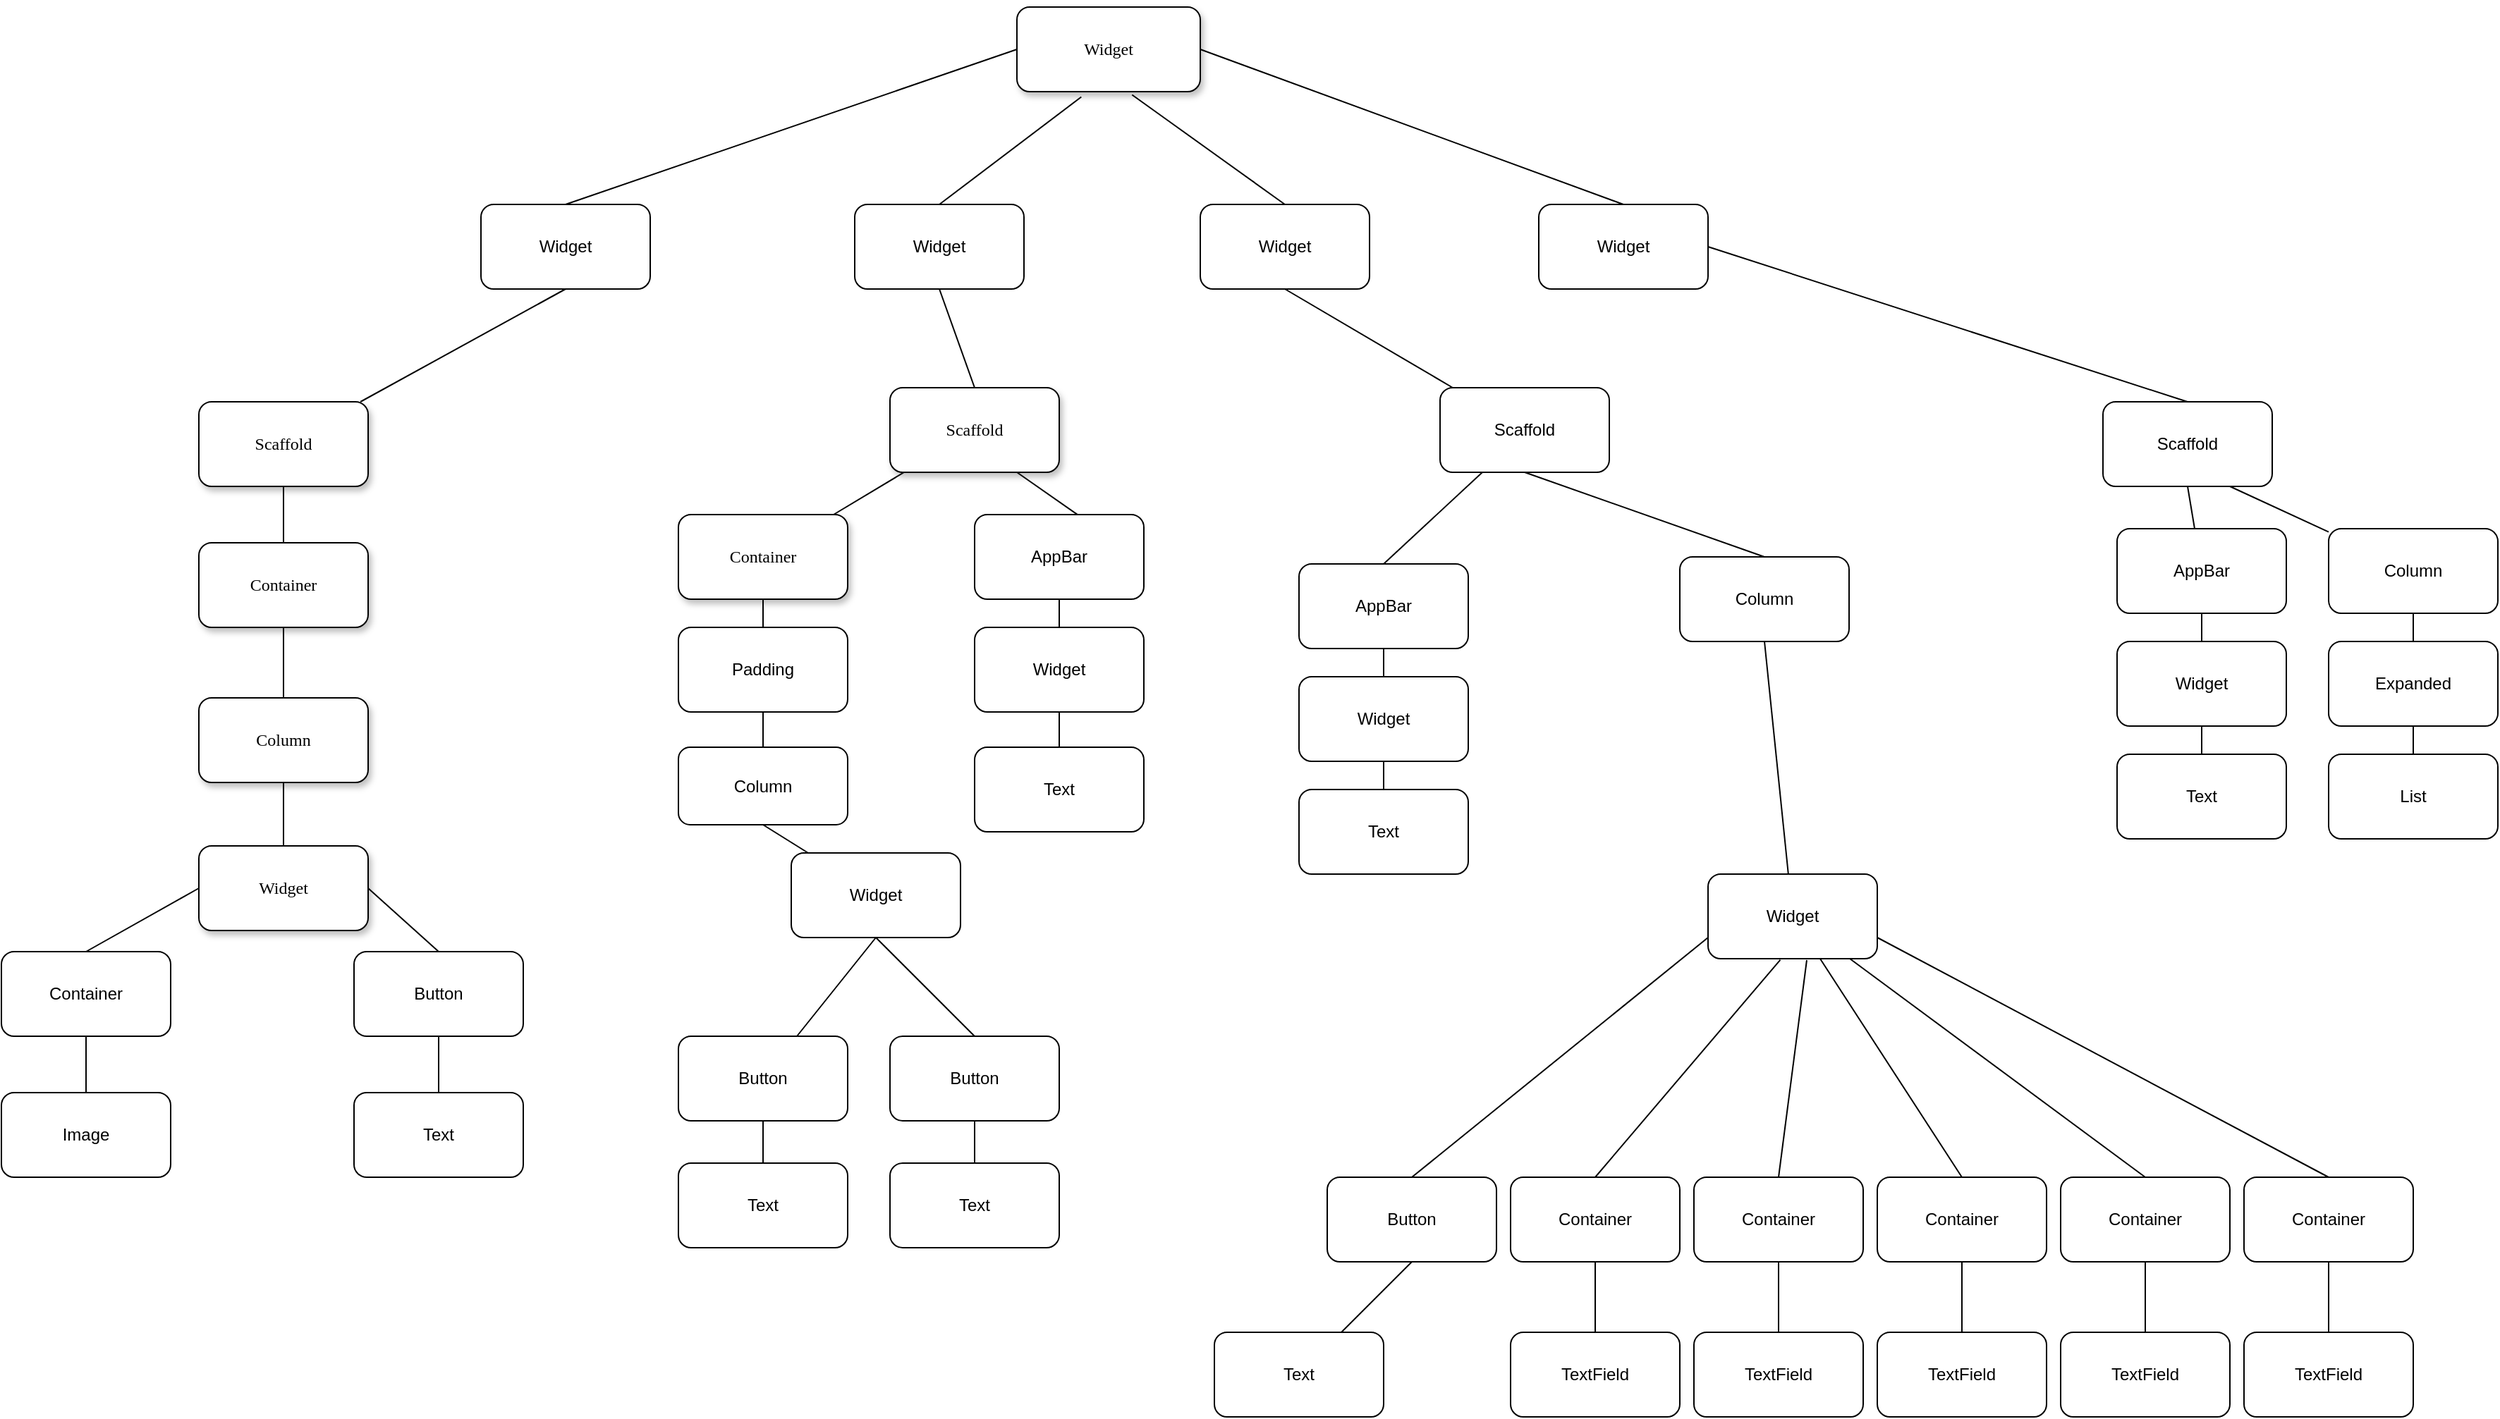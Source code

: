 <mxfile version="14.9.0" type="github">
  <diagram name="Page-1" id="10a91c8b-09ff-31b1-d368-03940ed4cc9e">
    <mxGraphModel dx="2168" dy="1828" grid="1" gridSize="10" guides="1" tooltips="1" connect="1" arrows="1" fold="1" page="1" pageScale="1" pageWidth="1100" pageHeight="850" background="none" math="0" shadow="0">
      <root>
        <mxCell id="0" />
        <mxCell id="1" parent="0" />
        <mxCell id="yR00Pz26jBC9L6xIw8Jb-5" style="rounded=0;orthogonalLoop=1;jettySize=auto;html=1;endArrow=none;endFill=0;exitX=0.5;exitY=1;exitDx=0;exitDy=0;" edge="1" parent="1" source="yR00Pz26jBC9L6xIw8Jb-103" target="yR00Pz26jBC9L6xIw8Jb-1">
          <mxGeometry relative="1" as="geometry" />
        </mxCell>
        <mxCell id="yR00Pz26jBC9L6xIw8Jb-33" style="edgeStyle=none;rounded=0;orthogonalLoop=1;jettySize=auto;html=1;exitX=0.5;exitY=1;exitDx=0;exitDy=0;entryX=0.5;entryY=0;entryDx=0;entryDy=0;endArrow=none;endFill=0;" edge="1" parent="1" source="yR00Pz26jBC9L6xIw8Jb-102" target="62893188c0fa7362-3">
          <mxGeometry relative="1" as="geometry" />
        </mxCell>
        <mxCell id="62893188c0fa7362-1" value="Widget" style="whiteSpace=wrap;html=1;rounded=1;shadow=1;labelBackgroundColor=none;strokeWidth=1;fontFamily=Verdana;fontSize=12;align=center;" parent="1" vertex="1">
          <mxGeometry x="820" y="-200" width="130" height="60" as="geometry" />
        </mxCell>
        <mxCell id="62893188c0fa7362-2" value="&lt;span&gt;Scaffold&lt;/span&gt;" style="whiteSpace=wrap;html=1;rounded=1;shadow=1;labelBackgroundColor=none;strokeWidth=1;fontFamily=Verdana;fontSize=12;align=center;" parent="1" vertex="1">
          <mxGeometry x="240" y="80" width="120" height="60" as="geometry" />
        </mxCell>
        <mxCell id="yR00Pz26jBC9L6xIw8Jb-19" style="edgeStyle=none;rounded=0;orthogonalLoop=1;jettySize=auto;html=1;endArrow=none;endFill=0;" edge="1" parent="1" source="62893188c0fa7362-3" target="62893188c0fa7362-9">
          <mxGeometry relative="1" as="geometry" />
        </mxCell>
        <mxCell id="yR00Pz26jBC9L6xIw8Jb-21" style="edgeStyle=none;rounded=0;orthogonalLoop=1;jettySize=auto;html=1;exitX=0.75;exitY=1;exitDx=0;exitDy=0;entryX=0.61;entryY=0.003;entryDx=0;entryDy=0;entryPerimeter=0;endArrow=none;endFill=0;" edge="1" parent="1" source="62893188c0fa7362-3" target="yR00Pz26jBC9L6xIw8Jb-20">
          <mxGeometry relative="1" as="geometry" />
        </mxCell>
        <mxCell id="62893188c0fa7362-3" value="&lt;span&gt;Scaffold&lt;/span&gt;" style="whiteSpace=wrap;html=1;rounded=1;shadow=1;labelBackgroundColor=none;strokeWidth=1;fontFamily=Verdana;fontSize=12;align=center;" parent="1" vertex="1">
          <mxGeometry x="730" y="70" width="120" height="60" as="geometry" />
        </mxCell>
        <mxCell id="62893188c0fa7362-5" value="" style="rounded=0;html=1;labelBackgroundColor=none;startArrow=none;startFill=0;startSize=5;endArrow=none;endFill=0;endSize=5;jettySize=auto;orthogonalLoop=1;strokeWidth=1;fontFamily=Verdana;fontSize=12;exitX=0.5;exitY=1;exitDx=0;exitDy=0;" parent="1" source="yR00Pz26jBC9L6xIw8Jb-101" target="62893188c0fa7362-2" edge="1">
          <mxGeometry x="-0.359" y="-11" relative="1" as="geometry">
            <mxPoint as="offset" />
          </mxGeometry>
        </mxCell>
        <mxCell id="62893188c0fa7362-8" value="&lt;span&gt;Container&lt;br&gt;&lt;/span&gt;" style="whiteSpace=wrap;html=1;rounded=1;shadow=1;labelBackgroundColor=none;strokeWidth=1;fontFamily=Verdana;fontSize=12;align=center;" parent="1" vertex="1">
          <mxGeometry x="240" y="180" width="120" height="60" as="geometry" />
        </mxCell>
        <mxCell id="yR00Pz26jBC9L6xIw8Jb-28" style="edgeStyle=none;rounded=0;orthogonalLoop=1;jettySize=auto;html=1;exitX=0.5;exitY=1;exitDx=0;exitDy=0;endArrow=none;endFill=0;" edge="1" parent="1" source="62893188c0fa7362-9" target="yR00Pz26jBC9L6xIw8Jb-29">
          <mxGeometry relative="1" as="geometry">
            <mxPoint x="550" y="350" as="targetPoint" />
          </mxGeometry>
        </mxCell>
        <mxCell id="62893188c0fa7362-9" value="&lt;span&gt;Container&lt;/span&gt;" style="whiteSpace=wrap;html=1;rounded=1;shadow=1;labelBackgroundColor=none;strokeWidth=1;fontFamily=Verdana;fontSize=12;align=center;" parent="1" vertex="1">
          <mxGeometry x="580" y="160" width="120" height="60" as="geometry" />
        </mxCell>
        <mxCell id="yR00Pz26jBC9L6xIw8Jb-7" style="edgeStyle=none;rounded=0;orthogonalLoop=1;jettySize=auto;html=1;exitX=0.5;exitY=1;exitDx=0;exitDy=0;entryX=0.5;entryY=0;entryDx=0;entryDy=0;endArrow=none;endFill=0;" edge="1" parent="1" source="62893188c0fa7362-12" target="62893188c0fa7362-13">
          <mxGeometry relative="1" as="geometry" />
        </mxCell>
        <mxCell id="62893188c0fa7362-12" value="&lt;span&gt;Column&lt;br&gt;&lt;/span&gt;" style="whiteSpace=wrap;html=1;rounded=1;shadow=1;labelBackgroundColor=none;strokeWidth=1;fontFamily=Verdana;fontSize=12;align=center;" parent="1" vertex="1">
          <mxGeometry x="240" y="290" width="120" height="60" as="geometry" />
        </mxCell>
        <mxCell id="yR00Pz26jBC9L6xIw8Jb-10" style="edgeStyle=none;rounded=0;orthogonalLoop=1;jettySize=auto;html=1;exitX=0;exitY=0.5;exitDx=0;exitDy=0;entryX=0.5;entryY=0;entryDx=0;entryDy=0;endArrow=none;endFill=0;" edge="1" parent="1" source="62893188c0fa7362-13" target="yR00Pz26jBC9L6xIw8Jb-9">
          <mxGeometry relative="1" as="geometry" />
        </mxCell>
        <mxCell id="yR00Pz26jBC9L6xIw8Jb-14" style="edgeStyle=none;rounded=0;orthogonalLoop=1;jettySize=auto;html=1;exitX=1;exitY=0.5;exitDx=0;exitDy=0;entryX=0.5;entryY=0;entryDx=0;entryDy=0;endArrow=none;endFill=0;" edge="1" parent="1" source="62893188c0fa7362-13" target="yR00Pz26jBC9L6xIw8Jb-13">
          <mxGeometry relative="1" as="geometry" />
        </mxCell>
        <mxCell id="62893188c0fa7362-13" value="&lt;span&gt;Widget&lt;br&gt;&lt;/span&gt;" style="whiteSpace=wrap;html=1;rounded=1;shadow=1;labelBackgroundColor=none;strokeWidth=1;fontFamily=Verdana;fontSize=12;align=center;" parent="1" vertex="1">
          <mxGeometry x="240" y="395" width="120" height="60" as="geometry" />
        </mxCell>
        <mxCell id="62893188c0fa7362-14" value="" style="rounded=0;html=1;labelBackgroundColor=none;startArrow=none;startFill=0;startSize=5;endArrow=none;endFill=0;endSize=5;jettySize=auto;orthogonalLoop=1;strokeWidth=1;fontFamily=Verdana;fontSize=12" parent="1" source="62893188c0fa7362-2" target="62893188c0fa7362-8" edge="1">
          <mxGeometry x="-0.2" y="-14" relative="1" as="geometry">
            <mxPoint as="offset" />
          </mxGeometry>
        </mxCell>
        <mxCell id="62893188c0fa7362-18" value="" style="rounded=0;html=1;labelBackgroundColor=none;startArrow=none;startFill=0;startSize=5;endArrow=none;endFill=0;endSize=5;jettySize=auto;orthogonalLoop=1;strokeWidth=1;fontFamily=Verdana;fontSize=12" parent="1" source="62893188c0fa7362-8" target="62893188c0fa7362-12" edge="1">
          <mxGeometry x="-0.217" y="-14" relative="1" as="geometry">
            <mxPoint as="offset" />
          </mxGeometry>
        </mxCell>
        <mxCell id="yR00Pz26jBC9L6xIw8Jb-48" style="edgeStyle=none;rounded=0;orthogonalLoop=1;jettySize=auto;html=1;exitX=0.25;exitY=1;exitDx=0;exitDy=0;entryX=0.5;entryY=0;entryDx=0;entryDy=0;endArrow=none;endFill=0;" edge="1" parent="1" source="yR00Pz26jBC9L6xIw8Jb-1" target="yR00Pz26jBC9L6xIw8Jb-45">
          <mxGeometry relative="1" as="geometry" />
        </mxCell>
        <mxCell id="yR00Pz26jBC9L6xIw8Jb-60" style="edgeStyle=none;rounded=0;orthogonalLoop=1;jettySize=auto;html=1;entryX=0.5;entryY=0;entryDx=0;entryDy=0;endArrow=none;endFill=0;" edge="1" parent="1" target="yR00Pz26jBC9L6xIw8Jb-59">
          <mxGeometry relative="1" as="geometry">
            <mxPoint x="1380" y="476" as="sourcePoint" />
          </mxGeometry>
        </mxCell>
        <mxCell id="yR00Pz26jBC9L6xIw8Jb-61" style="edgeStyle=none;rounded=0;orthogonalLoop=1;jettySize=auto;html=1;entryX=0.5;entryY=0;entryDx=0;entryDy=0;endArrow=none;endFill=0;exitX=0.427;exitY=1.013;exitDx=0;exitDy=0;exitPerimeter=0;" edge="1" parent="1" source="yR00Pz26jBC9L6xIw8Jb-70" target="yR00Pz26jBC9L6xIw8Jb-56">
          <mxGeometry relative="1" as="geometry">
            <mxPoint x="1400" y="475" as="sourcePoint" />
          </mxGeometry>
        </mxCell>
        <mxCell id="yR00Pz26jBC9L6xIw8Jb-62" style="edgeStyle=none;rounded=0;orthogonalLoop=1;jettySize=auto;html=1;entryX=0.5;entryY=0;entryDx=0;entryDy=0;endArrow=none;endFill=0;" edge="1" parent="1" source="yR00Pz26jBC9L6xIw8Jb-70" target="yR00Pz26jBC9L6xIw8Jb-57">
          <mxGeometry relative="1" as="geometry" />
        </mxCell>
        <mxCell id="yR00Pz26jBC9L6xIw8Jb-63" style="edgeStyle=none;rounded=0;orthogonalLoop=1;jettySize=auto;html=1;entryX=0.5;entryY=0;entryDx=0;entryDy=0;endArrow=none;endFill=0;" edge="1" parent="1" source="yR00Pz26jBC9L6xIw8Jb-70" target="yR00Pz26jBC9L6xIw8Jb-58">
          <mxGeometry relative="1" as="geometry" />
        </mxCell>
        <mxCell id="yR00Pz26jBC9L6xIw8Jb-64" style="edgeStyle=none;rounded=0;orthogonalLoop=1;jettySize=auto;html=1;exitX=1;exitY=0.75;exitDx=0;exitDy=0;entryX=0.5;entryY=0;entryDx=0;entryDy=0;endArrow=none;endFill=0;" edge="1" parent="1" source="yR00Pz26jBC9L6xIw8Jb-70" target="yR00Pz26jBC9L6xIw8Jb-44">
          <mxGeometry relative="1" as="geometry" />
        </mxCell>
        <mxCell id="yR00Pz26jBC9L6xIw8Jb-66" style="edgeStyle=none;rounded=0;orthogonalLoop=1;jettySize=auto;html=1;exitX=0;exitY=0.75;exitDx=0;exitDy=0;entryX=0.5;entryY=0;entryDx=0;entryDy=0;endArrow=none;endFill=0;" edge="1" parent="1" source="yR00Pz26jBC9L6xIw8Jb-70" target="yR00Pz26jBC9L6xIw8Jb-65">
          <mxGeometry relative="1" as="geometry" />
        </mxCell>
        <mxCell id="yR00Pz26jBC9L6xIw8Jb-68" style="edgeStyle=none;rounded=0;orthogonalLoop=1;jettySize=auto;html=1;exitX=0.5;exitY=1;exitDx=0;exitDy=0;entryX=0.5;entryY=0;entryDx=0;entryDy=0;endArrow=none;endFill=0;" edge="1" parent="1" source="yR00Pz26jBC9L6xIw8Jb-1" target="yR00Pz26jBC9L6xIw8Jb-67">
          <mxGeometry relative="1" as="geometry" />
        </mxCell>
        <mxCell id="yR00Pz26jBC9L6xIw8Jb-1" value="Scaffold" style="rounded=1;whiteSpace=wrap;html=1;" vertex="1" parent="1">
          <mxGeometry x="1120" y="70" width="120" height="60" as="geometry" />
        </mxCell>
        <mxCell id="yR00Pz26jBC9L6xIw8Jb-12" style="edgeStyle=none;rounded=0;orthogonalLoop=1;jettySize=auto;html=1;exitX=0.5;exitY=1;exitDx=0;exitDy=0;entryX=0.5;entryY=0;entryDx=0;entryDy=0;endArrow=none;endFill=0;" edge="1" parent="1" source="yR00Pz26jBC9L6xIw8Jb-9" target="yR00Pz26jBC9L6xIw8Jb-11">
          <mxGeometry relative="1" as="geometry" />
        </mxCell>
        <mxCell id="yR00Pz26jBC9L6xIw8Jb-9" value="Container" style="rounded=1;whiteSpace=wrap;html=1;" vertex="1" parent="1">
          <mxGeometry x="100" y="470" width="120" height="60" as="geometry" />
        </mxCell>
        <mxCell id="yR00Pz26jBC9L6xIw8Jb-11" value="Image" style="rounded=1;whiteSpace=wrap;html=1;" vertex="1" parent="1">
          <mxGeometry x="100" y="570" width="120" height="60" as="geometry" />
        </mxCell>
        <mxCell id="yR00Pz26jBC9L6xIw8Jb-17" style="edgeStyle=none;rounded=0;orthogonalLoop=1;jettySize=auto;html=1;exitX=0.5;exitY=1;exitDx=0;exitDy=0;endArrow=none;endFill=0;" edge="1" parent="1" source="yR00Pz26jBC9L6xIw8Jb-13" target="yR00Pz26jBC9L6xIw8Jb-16">
          <mxGeometry relative="1" as="geometry" />
        </mxCell>
        <mxCell id="yR00Pz26jBC9L6xIw8Jb-13" value="Button" style="rounded=1;whiteSpace=wrap;html=1;" vertex="1" parent="1">
          <mxGeometry x="350" y="470" width="120" height="60" as="geometry" />
        </mxCell>
        <mxCell id="yR00Pz26jBC9L6xIw8Jb-15" style="edgeStyle=none;rounded=0;orthogonalLoop=1;jettySize=auto;html=1;exitX=0.5;exitY=1;exitDx=0;exitDy=0;endArrow=none;endFill=0;" edge="1" parent="1" source="yR00Pz26jBC9L6xIw8Jb-13" target="yR00Pz26jBC9L6xIw8Jb-13">
          <mxGeometry relative="1" as="geometry" />
        </mxCell>
        <mxCell id="yR00Pz26jBC9L6xIw8Jb-16" value="Text" style="rounded=1;whiteSpace=wrap;html=1;" vertex="1" parent="1">
          <mxGeometry x="350" y="570" width="120" height="60" as="geometry" />
        </mxCell>
        <mxCell id="yR00Pz26jBC9L6xIw8Jb-25" style="edgeStyle=none;rounded=0;orthogonalLoop=1;jettySize=auto;html=1;exitX=0.5;exitY=1;exitDx=0;exitDy=0;endArrow=none;endFill=0;" edge="1" parent="1" source="yR00Pz26jBC9L6xIw8Jb-20" target="yR00Pz26jBC9L6xIw8Jb-24">
          <mxGeometry relative="1" as="geometry" />
        </mxCell>
        <mxCell id="yR00Pz26jBC9L6xIw8Jb-20" value="AppBar" style="rounded=1;whiteSpace=wrap;html=1;" vertex="1" parent="1">
          <mxGeometry x="790" y="160" width="120" height="60" as="geometry" />
        </mxCell>
        <mxCell id="yR00Pz26jBC9L6xIw8Jb-26" style="edgeStyle=none;rounded=0;orthogonalLoop=1;jettySize=auto;html=1;exitX=0.5;exitY=1;exitDx=0;exitDy=0;endArrow=none;endFill=0;" edge="1" parent="1" source="yR00Pz26jBC9L6xIw8Jb-24" target="yR00Pz26jBC9L6xIw8Jb-27">
          <mxGeometry relative="1" as="geometry">
            <mxPoint x="630" y="470" as="targetPoint" />
          </mxGeometry>
        </mxCell>
        <mxCell id="yR00Pz26jBC9L6xIw8Jb-24" value="Widget" style="rounded=1;whiteSpace=wrap;html=1;" vertex="1" parent="1">
          <mxGeometry x="790" y="240" width="120" height="60" as="geometry" />
        </mxCell>
        <mxCell id="yR00Pz26jBC9L6xIw8Jb-27" value="Text" style="rounded=1;whiteSpace=wrap;html=1;" vertex="1" parent="1">
          <mxGeometry x="790" y="325" width="120" height="60" as="geometry" />
        </mxCell>
        <mxCell id="yR00Pz26jBC9L6xIw8Jb-30" style="edgeStyle=none;rounded=0;orthogonalLoop=1;jettySize=auto;html=1;exitX=0.5;exitY=1;exitDx=0;exitDy=0;endArrow=none;endFill=0;" edge="1" parent="1" source="yR00Pz26jBC9L6xIw8Jb-29" target="yR00Pz26jBC9L6xIw8Jb-31">
          <mxGeometry relative="1" as="geometry">
            <mxPoint x="550" y="440" as="targetPoint" />
          </mxGeometry>
        </mxCell>
        <mxCell id="yR00Pz26jBC9L6xIw8Jb-29" value="Padding" style="rounded=1;whiteSpace=wrap;html=1;" vertex="1" parent="1">
          <mxGeometry x="580" y="240" width="120" height="60" as="geometry" />
        </mxCell>
        <mxCell id="yR00Pz26jBC9L6xIw8Jb-34" style="edgeStyle=none;rounded=0;orthogonalLoop=1;jettySize=auto;html=1;exitX=0.5;exitY=1;exitDx=0;exitDy=0;endArrow=none;endFill=0;" edge="1" parent="1" source="yR00Pz26jBC9L6xIw8Jb-31" target="yR00Pz26jBC9L6xIw8Jb-35">
          <mxGeometry relative="1" as="geometry">
            <mxPoint x="580" y="440" as="targetPoint" />
          </mxGeometry>
        </mxCell>
        <mxCell id="yR00Pz26jBC9L6xIw8Jb-31" value="Column" style="rounded=1;whiteSpace=wrap;html=1;" vertex="1" parent="1">
          <mxGeometry x="580" y="325" width="120" height="55" as="geometry" />
        </mxCell>
        <mxCell id="yR00Pz26jBC9L6xIw8Jb-36" style="edgeStyle=none;rounded=0;orthogonalLoop=1;jettySize=auto;html=1;exitX=0.5;exitY=1;exitDx=0;exitDy=0;endArrow=none;endFill=0;" edge="1" parent="1" source="yR00Pz26jBC9L6xIw8Jb-35" target="yR00Pz26jBC9L6xIw8Jb-37">
          <mxGeometry relative="1" as="geometry">
            <mxPoint x="580" y="510" as="targetPoint" />
          </mxGeometry>
        </mxCell>
        <mxCell id="yR00Pz26jBC9L6xIw8Jb-38" style="edgeStyle=none;rounded=0;orthogonalLoop=1;jettySize=auto;html=1;exitX=0.5;exitY=1;exitDx=0;exitDy=0;endArrow=none;endFill=0;" edge="1" parent="1" source="yR00Pz26jBC9L6xIw8Jb-37" target="yR00Pz26jBC9L6xIw8Jb-39">
          <mxGeometry relative="1" as="geometry">
            <mxPoint x="690" y="480" as="targetPoint" />
          </mxGeometry>
        </mxCell>
        <mxCell id="yR00Pz26jBC9L6xIw8Jb-42" style="edgeStyle=none;rounded=0;orthogonalLoop=1;jettySize=auto;html=1;exitX=0.5;exitY=1;exitDx=0;exitDy=0;entryX=0.5;entryY=0;entryDx=0;entryDy=0;endArrow=none;endFill=0;" edge="1" parent="1" source="yR00Pz26jBC9L6xIw8Jb-35" target="yR00Pz26jBC9L6xIw8Jb-40">
          <mxGeometry relative="1" as="geometry" />
        </mxCell>
        <mxCell id="yR00Pz26jBC9L6xIw8Jb-35" value="Widget" style="rounded=1;whiteSpace=wrap;html=1;" vertex="1" parent="1">
          <mxGeometry x="660" y="400" width="120" height="60" as="geometry" />
        </mxCell>
        <mxCell id="yR00Pz26jBC9L6xIw8Jb-37" value="Button" style="rounded=1;whiteSpace=wrap;html=1;" vertex="1" parent="1">
          <mxGeometry x="580" y="530" width="120" height="60" as="geometry" />
        </mxCell>
        <mxCell id="yR00Pz26jBC9L6xIw8Jb-39" value="Text" style="rounded=1;whiteSpace=wrap;html=1;" vertex="1" parent="1">
          <mxGeometry x="580" y="620" width="120" height="60" as="geometry" />
        </mxCell>
        <mxCell id="yR00Pz26jBC9L6xIw8Jb-43" style="edgeStyle=none;rounded=0;orthogonalLoop=1;jettySize=auto;html=1;exitX=0.5;exitY=1;exitDx=0;exitDy=0;entryX=0.5;entryY=0;entryDx=0;entryDy=0;endArrow=none;endFill=0;" edge="1" parent="1" source="yR00Pz26jBC9L6xIw8Jb-40" target="yR00Pz26jBC9L6xIw8Jb-41">
          <mxGeometry relative="1" as="geometry" />
        </mxCell>
        <mxCell id="yR00Pz26jBC9L6xIw8Jb-40" value="Button" style="rounded=1;whiteSpace=wrap;html=1;" vertex="1" parent="1">
          <mxGeometry x="730" y="530" width="120" height="60" as="geometry" />
        </mxCell>
        <mxCell id="yR00Pz26jBC9L6xIw8Jb-41" value="Text" style="rounded=1;whiteSpace=wrap;html=1;" vertex="1" parent="1">
          <mxGeometry x="730" y="620" width="120" height="60" as="geometry" />
        </mxCell>
        <mxCell id="yR00Pz26jBC9L6xIw8Jb-82" style="edgeStyle=none;rounded=0;orthogonalLoop=1;jettySize=auto;html=1;exitX=0.5;exitY=1;exitDx=0;exitDy=0;entryX=0.5;entryY=0;entryDx=0;entryDy=0;endArrow=none;endFill=0;" edge="1" parent="1" source="yR00Pz26jBC9L6xIw8Jb-44" target="yR00Pz26jBC9L6xIw8Jb-78">
          <mxGeometry relative="1" as="geometry" />
        </mxCell>
        <mxCell id="yR00Pz26jBC9L6xIw8Jb-44" value="Container" style="rounded=1;whiteSpace=wrap;html=1;" vertex="1" parent="1">
          <mxGeometry x="1690" y="630" width="120" height="60" as="geometry" />
        </mxCell>
        <mxCell id="yR00Pz26jBC9L6xIw8Jb-49" style="edgeStyle=none;rounded=0;orthogonalLoop=1;jettySize=auto;html=1;exitX=0.5;exitY=1;exitDx=0;exitDy=0;endArrow=none;endFill=0;" edge="1" parent="1" source="yR00Pz26jBC9L6xIw8Jb-45" target="yR00Pz26jBC9L6xIw8Jb-46">
          <mxGeometry relative="1" as="geometry" />
        </mxCell>
        <mxCell id="yR00Pz26jBC9L6xIw8Jb-45" value="AppBar" style="rounded=1;whiteSpace=wrap;html=1;" vertex="1" parent="1">
          <mxGeometry x="1020" y="195" width="120" height="60" as="geometry" />
        </mxCell>
        <mxCell id="yR00Pz26jBC9L6xIw8Jb-50" style="edgeStyle=none;rounded=0;orthogonalLoop=1;jettySize=auto;html=1;exitX=0.5;exitY=1;exitDx=0;exitDy=0;entryX=0.5;entryY=0;entryDx=0;entryDy=0;endArrow=none;endFill=0;" edge="1" parent="1" source="yR00Pz26jBC9L6xIw8Jb-46" target="yR00Pz26jBC9L6xIw8Jb-47">
          <mxGeometry relative="1" as="geometry" />
        </mxCell>
        <mxCell id="yR00Pz26jBC9L6xIw8Jb-46" value="Widget" style="rounded=1;whiteSpace=wrap;html=1;" vertex="1" parent="1">
          <mxGeometry x="1020" y="275" width="120" height="60" as="geometry" />
        </mxCell>
        <mxCell id="yR00Pz26jBC9L6xIw8Jb-47" value="Text" style="rounded=1;whiteSpace=wrap;html=1;" vertex="1" parent="1">
          <mxGeometry x="1020" y="355" width="120" height="60" as="geometry" />
        </mxCell>
        <mxCell id="yR00Pz26jBC9L6xIw8Jb-51" style="edgeStyle=none;rounded=0;orthogonalLoop=1;jettySize=auto;html=1;exitX=1;exitY=0.5;exitDx=0;exitDy=0;entryX=1;entryY=0.25;entryDx=0;entryDy=0;endArrow=none;endFill=0;" edge="1" parent="1" source="yR00Pz26jBC9L6xIw8Jb-44" target="yR00Pz26jBC9L6xIw8Jb-44">
          <mxGeometry relative="1" as="geometry" />
        </mxCell>
        <mxCell id="yR00Pz26jBC9L6xIw8Jb-79" style="edgeStyle=none;rounded=0;orthogonalLoop=1;jettySize=auto;html=1;exitX=0.5;exitY=1;exitDx=0;exitDy=0;endArrow=none;endFill=0;" edge="1" parent="1" source="yR00Pz26jBC9L6xIw8Jb-56" target="yR00Pz26jBC9L6xIw8Jb-75">
          <mxGeometry relative="1" as="geometry" />
        </mxCell>
        <mxCell id="yR00Pz26jBC9L6xIw8Jb-56" value="Container" style="rounded=1;whiteSpace=wrap;html=1;" vertex="1" parent="1">
          <mxGeometry x="1170" y="630" width="120" height="60" as="geometry" />
        </mxCell>
        <mxCell id="yR00Pz26jBC9L6xIw8Jb-80" style="edgeStyle=none;rounded=0;orthogonalLoop=1;jettySize=auto;html=1;exitX=0.5;exitY=1;exitDx=0;exitDy=0;entryX=0.5;entryY=0;entryDx=0;entryDy=0;endArrow=none;endFill=0;" edge="1" parent="1" source="yR00Pz26jBC9L6xIw8Jb-57" target="yR00Pz26jBC9L6xIw8Jb-76">
          <mxGeometry relative="1" as="geometry" />
        </mxCell>
        <mxCell id="yR00Pz26jBC9L6xIw8Jb-57" value="Container" style="rounded=1;whiteSpace=wrap;html=1;" vertex="1" parent="1">
          <mxGeometry x="1430" y="630" width="120" height="60" as="geometry" />
        </mxCell>
        <mxCell id="yR00Pz26jBC9L6xIw8Jb-81" style="edgeStyle=none;rounded=0;orthogonalLoop=1;jettySize=auto;html=1;exitX=0.5;exitY=1;exitDx=0;exitDy=0;entryX=0.5;entryY=0;entryDx=0;entryDy=0;endArrow=none;endFill=0;" edge="1" parent="1" source="yR00Pz26jBC9L6xIw8Jb-58" target="yR00Pz26jBC9L6xIw8Jb-77">
          <mxGeometry relative="1" as="geometry" />
        </mxCell>
        <mxCell id="yR00Pz26jBC9L6xIw8Jb-58" value="Container" style="rounded=1;whiteSpace=wrap;html=1;" vertex="1" parent="1">
          <mxGeometry x="1560" y="630" width="120" height="60" as="geometry" />
        </mxCell>
        <mxCell id="yR00Pz26jBC9L6xIw8Jb-74" style="edgeStyle=none;rounded=0;orthogonalLoop=1;jettySize=auto;html=1;exitX=0.5;exitY=1;exitDx=0;exitDy=0;entryX=0.5;entryY=0;entryDx=0;entryDy=0;endArrow=none;endFill=0;" edge="1" parent="1" source="yR00Pz26jBC9L6xIw8Jb-59" target="yR00Pz26jBC9L6xIw8Jb-73">
          <mxGeometry relative="1" as="geometry" />
        </mxCell>
        <mxCell id="yR00Pz26jBC9L6xIw8Jb-59" value="Container" style="rounded=1;whiteSpace=wrap;html=1;" vertex="1" parent="1">
          <mxGeometry x="1300" y="630" width="120" height="60" as="geometry" />
        </mxCell>
        <mxCell id="yR00Pz26jBC9L6xIw8Jb-83" style="edgeStyle=none;rounded=0;orthogonalLoop=1;jettySize=auto;html=1;exitX=0.5;exitY=1;exitDx=0;exitDy=0;endArrow=none;endFill=0;" edge="1" parent="1" source="yR00Pz26jBC9L6xIw8Jb-65" target="yR00Pz26jBC9L6xIw8Jb-84">
          <mxGeometry relative="1" as="geometry">
            <mxPoint x="1100" y="740" as="targetPoint" />
          </mxGeometry>
        </mxCell>
        <mxCell id="yR00Pz26jBC9L6xIw8Jb-65" value="Button" style="rounded=1;whiteSpace=wrap;html=1;" vertex="1" parent="1">
          <mxGeometry x="1040" y="630" width="120" height="60" as="geometry" />
        </mxCell>
        <mxCell id="yR00Pz26jBC9L6xIw8Jb-71" style="edgeStyle=none;rounded=0;orthogonalLoop=1;jettySize=auto;html=1;exitX=0.5;exitY=1;exitDx=0;exitDy=0;endArrow=none;endFill=0;" edge="1" parent="1" source="yR00Pz26jBC9L6xIw8Jb-67" target="yR00Pz26jBC9L6xIw8Jb-70">
          <mxGeometry relative="1" as="geometry" />
        </mxCell>
        <mxCell id="yR00Pz26jBC9L6xIw8Jb-67" value="Column" style="rounded=1;whiteSpace=wrap;html=1;" vertex="1" parent="1">
          <mxGeometry x="1290" y="190" width="120" height="60" as="geometry" />
        </mxCell>
        <mxCell id="yR00Pz26jBC9L6xIw8Jb-70" value="Widget" style="rounded=1;whiteSpace=wrap;html=1;" vertex="1" parent="1">
          <mxGeometry x="1310" y="415" width="120" height="60" as="geometry" />
        </mxCell>
        <mxCell id="yR00Pz26jBC9L6xIw8Jb-73" value="TextField" style="rounded=1;whiteSpace=wrap;html=1;" vertex="1" parent="1">
          <mxGeometry x="1300" y="740" width="120" height="60" as="geometry" />
        </mxCell>
        <mxCell id="yR00Pz26jBC9L6xIw8Jb-75" value="TextField" style="rounded=1;whiteSpace=wrap;html=1;" vertex="1" parent="1">
          <mxGeometry x="1170" y="740" width="120" height="60" as="geometry" />
        </mxCell>
        <mxCell id="yR00Pz26jBC9L6xIw8Jb-76" value="TextField" style="rounded=1;whiteSpace=wrap;html=1;" vertex="1" parent="1">
          <mxGeometry x="1430" y="740" width="120" height="60" as="geometry" />
        </mxCell>
        <mxCell id="yR00Pz26jBC9L6xIw8Jb-77" value="TextField" style="rounded=1;whiteSpace=wrap;html=1;" vertex="1" parent="1">
          <mxGeometry x="1560" y="740" width="120" height="60" as="geometry" />
        </mxCell>
        <mxCell id="yR00Pz26jBC9L6xIw8Jb-78" value="TextField" style="rounded=1;whiteSpace=wrap;html=1;" vertex="1" parent="1">
          <mxGeometry x="1690" y="740" width="120" height="60" as="geometry" />
        </mxCell>
        <mxCell id="yR00Pz26jBC9L6xIw8Jb-84" value="Text" style="rounded=1;whiteSpace=wrap;html=1;" vertex="1" parent="1">
          <mxGeometry x="960" y="740" width="120" height="60" as="geometry" />
        </mxCell>
        <mxCell id="yR00Pz26jBC9L6xIw8Jb-86" style="edgeStyle=none;rounded=0;orthogonalLoop=1;jettySize=auto;html=1;exitX=0.5;exitY=1;exitDx=0;exitDy=0;endArrow=none;endFill=0;" edge="1" parent="1" source="yR00Pz26jBC9L6xIw8Jb-85" target="yR00Pz26jBC9L6xIw8Jb-96">
          <mxGeometry relative="1" as="geometry">
            <mxPoint x="1630" y="140" as="targetPoint" />
          </mxGeometry>
        </mxCell>
        <mxCell id="yR00Pz26jBC9L6xIw8Jb-88" style="edgeStyle=none;rounded=0;orthogonalLoop=1;jettySize=auto;html=1;exitX=0.75;exitY=1;exitDx=0;exitDy=0;endArrow=none;endFill=0;" edge="1" parent="1" source="yR00Pz26jBC9L6xIw8Jb-85" target="yR00Pz26jBC9L6xIw8Jb-89">
          <mxGeometry relative="1" as="geometry">
            <mxPoint x="1600" y="160" as="targetPoint" />
          </mxGeometry>
        </mxCell>
        <mxCell id="yR00Pz26jBC9L6xIw8Jb-85" value="Scaffold" style="rounded=1;whiteSpace=wrap;html=1;" vertex="1" parent="1">
          <mxGeometry x="1590" y="80" width="120" height="60" as="geometry" />
        </mxCell>
        <mxCell id="yR00Pz26jBC9L6xIw8Jb-91" style="edgeStyle=none;rounded=0;orthogonalLoop=1;jettySize=auto;html=1;exitX=0.5;exitY=1;exitDx=0;exitDy=0;endArrow=none;endFill=0;" edge="1" parent="1" source="yR00Pz26jBC9L6xIw8Jb-89" target="yR00Pz26jBC9L6xIw8Jb-92">
          <mxGeometry relative="1" as="geometry">
            <mxPoint x="1630" y="290" as="targetPoint" />
          </mxGeometry>
        </mxCell>
        <mxCell id="yR00Pz26jBC9L6xIw8Jb-89" value="Column" style="rounded=1;whiteSpace=wrap;html=1;" vertex="1" parent="1">
          <mxGeometry x="1750" y="170" width="120" height="60" as="geometry" />
        </mxCell>
        <mxCell id="yR00Pz26jBC9L6xIw8Jb-94" style="edgeStyle=none;rounded=0;orthogonalLoop=1;jettySize=auto;html=1;exitX=0.5;exitY=1;exitDx=0;exitDy=0;entryX=0.5;entryY=0;entryDx=0;entryDy=0;endArrow=none;endFill=0;" edge="1" parent="1" source="yR00Pz26jBC9L6xIw8Jb-92" target="yR00Pz26jBC9L6xIw8Jb-93">
          <mxGeometry relative="1" as="geometry" />
        </mxCell>
        <mxCell id="yR00Pz26jBC9L6xIw8Jb-92" value="Expanded" style="rounded=1;whiteSpace=wrap;html=1;" vertex="1" parent="1">
          <mxGeometry x="1750" y="250" width="120" height="60" as="geometry" />
        </mxCell>
        <mxCell id="yR00Pz26jBC9L6xIw8Jb-93" value="List" style="rounded=1;whiteSpace=wrap;html=1;" vertex="1" parent="1">
          <mxGeometry x="1750" y="330" width="120" height="60" as="geometry" />
        </mxCell>
        <mxCell id="yR00Pz26jBC9L6xIw8Jb-99" style="edgeStyle=none;rounded=0;orthogonalLoop=1;jettySize=auto;html=1;exitX=0.5;exitY=1;exitDx=0;exitDy=0;endArrow=none;endFill=0;" edge="1" parent="1" source="yR00Pz26jBC9L6xIw8Jb-96" target="yR00Pz26jBC9L6xIw8Jb-97">
          <mxGeometry relative="1" as="geometry" />
        </mxCell>
        <mxCell id="yR00Pz26jBC9L6xIw8Jb-96" value="AppBar" style="rounded=1;whiteSpace=wrap;html=1;" vertex="1" parent="1">
          <mxGeometry x="1600" y="170" width="120" height="60" as="geometry" />
        </mxCell>
        <mxCell id="yR00Pz26jBC9L6xIw8Jb-100" style="edgeStyle=none;rounded=0;orthogonalLoop=1;jettySize=auto;html=1;exitX=0.5;exitY=1;exitDx=0;exitDy=0;entryX=0.5;entryY=0;entryDx=0;entryDy=0;endArrow=none;endFill=0;" edge="1" parent="1" source="yR00Pz26jBC9L6xIw8Jb-97" target="yR00Pz26jBC9L6xIw8Jb-98">
          <mxGeometry relative="1" as="geometry" />
        </mxCell>
        <mxCell id="yR00Pz26jBC9L6xIw8Jb-97" value="Widget" style="rounded=1;whiteSpace=wrap;html=1;" vertex="1" parent="1">
          <mxGeometry x="1600" y="250" width="120" height="60" as="geometry" />
        </mxCell>
        <mxCell id="yR00Pz26jBC9L6xIw8Jb-98" value="Text" style="rounded=1;whiteSpace=wrap;html=1;" vertex="1" parent="1">
          <mxGeometry x="1600" y="330" width="120" height="60" as="geometry" />
        </mxCell>
        <mxCell id="yR00Pz26jBC9L6xIw8Jb-106" style="edgeStyle=none;rounded=0;orthogonalLoop=1;jettySize=auto;html=1;exitX=0.5;exitY=0;exitDx=0;exitDy=0;entryX=0;entryY=0.5;entryDx=0;entryDy=0;endArrow=none;endFill=0;" edge="1" parent="1" source="yR00Pz26jBC9L6xIw8Jb-101" target="62893188c0fa7362-1">
          <mxGeometry relative="1" as="geometry" />
        </mxCell>
        <mxCell id="yR00Pz26jBC9L6xIw8Jb-101" value="Widget" style="rounded=1;whiteSpace=wrap;html=1;" vertex="1" parent="1">
          <mxGeometry x="440" y="-60" width="120" height="60" as="geometry" />
        </mxCell>
        <mxCell id="yR00Pz26jBC9L6xIw8Jb-107" style="edgeStyle=none;rounded=0;orthogonalLoop=1;jettySize=auto;html=1;exitX=0.5;exitY=0;exitDx=0;exitDy=0;entryX=0.351;entryY=1.063;entryDx=0;entryDy=0;entryPerimeter=0;endArrow=none;endFill=0;" edge="1" parent="1" source="yR00Pz26jBC9L6xIw8Jb-102" target="62893188c0fa7362-1">
          <mxGeometry relative="1" as="geometry" />
        </mxCell>
        <mxCell id="yR00Pz26jBC9L6xIw8Jb-102" value="Widget" style="rounded=1;whiteSpace=wrap;html=1;" vertex="1" parent="1">
          <mxGeometry x="705" y="-60" width="120" height="60" as="geometry" />
        </mxCell>
        <mxCell id="yR00Pz26jBC9L6xIw8Jb-108" style="edgeStyle=none;rounded=0;orthogonalLoop=1;jettySize=auto;html=1;exitX=0.5;exitY=0;exitDx=0;exitDy=0;entryX=0.628;entryY=1.037;entryDx=0;entryDy=0;entryPerimeter=0;endArrow=none;endFill=0;" edge="1" parent="1" source="yR00Pz26jBC9L6xIw8Jb-103" target="62893188c0fa7362-1">
          <mxGeometry relative="1" as="geometry" />
        </mxCell>
        <mxCell id="yR00Pz26jBC9L6xIw8Jb-103" value="Widget" style="rounded=1;whiteSpace=wrap;html=1;" vertex="1" parent="1">
          <mxGeometry x="950" y="-60" width="120" height="60" as="geometry" />
        </mxCell>
        <mxCell id="yR00Pz26jBC9L6xIw8Jb-105" style="edgeStyle=none;rounded=0;orthogonalLoop=1;jettySize=auto;html=1;exitX=1;exitY=0.5;exitDx=0;exitDy=0;entryX=0.5;entryY=0;entryDx=0;entryDy=0;endArrow=none;endFill=0;" edge="1" parent="1" source="yR00Pz26jBC9L6xIw8Jb-104" target="yR00Pz26jBC9L6xIw8Jb-85">
          <mxGeometry relative="1" as="geometry" />
        </mxCell>
        <mxCell id="yR00Pz26jBC9L6xIw8Jb-109" style="edgeStyle=none;rounded=0;orthogonalLoop=1;jettySize=auto;html=1;exitX=0.5;exitY=0;exitDx=0;exitDy=0;entryX=1;entryY=0.5;entryDx=0;entryDy=0;endArrow=none;endFill=0;" edge="1" parent="1" source="yR00Pz26jBC9L6xIw8Jb-104" target="62893188c0fa7362-1">
          <mxGeometry relative="1" as="geometry" />
        </mxCell>
        <mxCell id="yR00Pz26jBC9L6xIw8Jb-104" value="Widget" style="rounded=1;whiteSpace=wrap;html=1;" vertex="1" parent="1">
          <mxGeometry x="1190" y="-60" width="120" height="60" as="geometry" />
        </mxCell>
      </root>
    </mxGraphModel>
  </diagram>
</mxfile>
